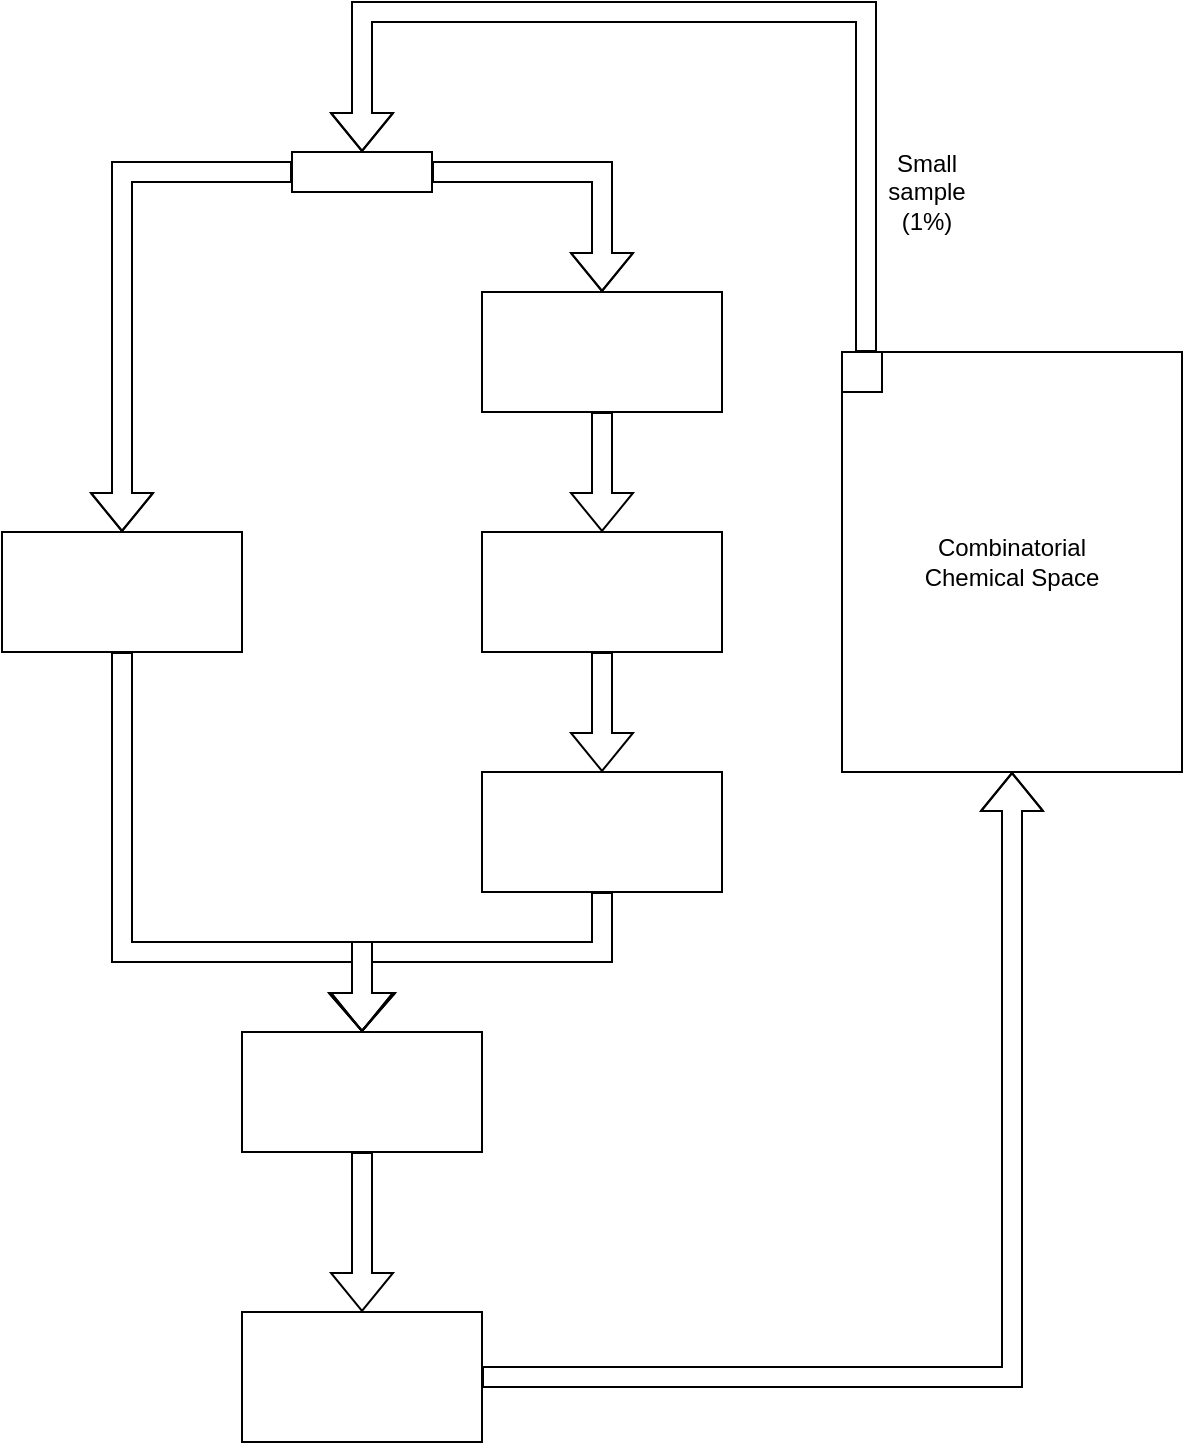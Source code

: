 <mxfile version="14.1.1" type="github">
  <diagram name="Page-1" id="90a13364-a465-7bf4-72fc-28e22215d7a0">
    <mxGraphModel dx="1422" dy="763" grid="1" gridSize="10" guides="1" tooltips="1" connect="1" arrows="1" fold="1" page="1" pageScale="1.5" pageWidth="1169" pageHeight="826" background="#ffffff" math="0" shadow="0">
      <root>
        <mxCell id="0" style=";html=1;" />
        <mxCell id="1" style=";html=1;" parent="0" />
        <mxCell id="IyIKw5Cx_Xmirl8VIL_M-1" value="&lt;div&gt;Combinatorial &lt;br&gt;&lt;/div&gt;&lt;div&gt;Chemical Space&lt;/div&gt;" style="rounded=0;whiteSpace=wrap;html=1;" vertex="1" parent="1">
          <mxGeometry x="620" y="430" width="170" height="210" as="geometry" />
        </mxCell>
        <mxCell id="IyIKw5Cx_Xmirl8VIL_M-3" value="" style="rounded=0;whiteSpace=wrap;html=1;" vertex="1" parent="1">
          <mxGeometry x="620" y="430" width="20" height="20" as="geometry" />
        </mxCell>
        <mxCell id="IyIKw5Cx_Xmirl8VIL_M-8" value="" style="group" vertex="1" connectable="0" parent="1">
          <mxGeometry x="550" y="300" width="82" height="40" as="geometry" />
        </mxCell>
        <mxCell id="IyIKw5Cx_Xmirl8VIL_M-2" style="edgeStyle=orthogonalEdgeStyle;shape=flexArrow;rounded=0;orthogonalLoop=1;jettySize=auto;html=1;entryX=0.5;entryY=0;entryDx=0;entryDy=0;" edge="1" parent="IyIKw5Cx_Xmirl8VIL_M-8" target="IyIKw5Cx_Xmirl8VIL_M-9">
          <mxGeometry relative="1" as="geometry">
            <mxPoint x="-70" y="40" as="targetPoint" />
            <mxPoint x="82" y="130" as="sourcePoint" />
            <Array as="points">
              <mxPoint x="82" y="-40" />
              <mxPoint x="-170" y="-40" />
            </Array>
          </mxGeometry>
        </mxCell>
        <mxCell id="IyIKw5Cx_Xmirl8VIL_M-24" style="edgeStyle=orthogonalEdgeStyle;shape=flexArrow;rounded=0;orthogonalLoop=1;jettySize=auto;html=1;endArrow=block;endFill=0;endSize=6;" edge="1" parent="1" source="IyIKw5Cx_Xmirl8VIL_M-9" target="IyIKw5Cx_Xmirl8VIL_M-11">
          <mxGeometry relative="1" as="geometry" />
        </mxCell>
        <mxCell id="IyIKw5Cx_Xmirl8VIL_M-25" style="edgeStyle=orthogonalEdgeStyle;shape=flexArrow;rounded=0;orthogonalLoop=1;jettySize=auto;html=1;entryX=0.5;entryY=0;entryDx=0;entryDy=0;endArrow=block;endFill=0;endSize=6;" edge="1" parent="1" source="IyIKw5Cx_Xmirl8VIL_M-9" target="IyIKw5Cx_Xmirl8VIL_M-13">
          <mxGeometry relative="1" as="geometry" />
        </mxCell>
        <mxCell id="IyIKw5Cx_Xmirl8VIL_M-9" value="" style="rounded=0;whiteSpace=wrap;html=1;" vertex="1" parent="1">
          <mxGeometry x="345" y="330" width="70" height="20" as="geometry" />
        </mxCell>
        <mxCell id="IyIKw5Cx_Xmirl8VIL_M-23" style="edgeStyle=orthogonalEdgeStyle;shape=flexArrow;rounded=0;orthogonalLoop=1;jettySize=auto;html=1;endArrow=block;" edge="1" parent="1" source="IyIKw5Cx_Xmirl8VIL_M-11">
          <mxGeometry relative="1" as="geometry">
            <mxPoint x="380" y="770" as="targetPoint" />
            <Array as="points">
              <mxPoint x="260" y="730" />
              <mxPoint x="380" y="730" />
            </Array>
          </mxGeometry>
        </mxCell>
        <mxCell id="IyIKw5Cx_Xmirl8VIL_M-11" value="" style="rounded=0;whiteSpace=wrap;html=1;" vertex="1" parent="1">
          <mxGeometry x="200" y="520" width="120" height="60" as="geometry" />
        </mxCell>
        <mxCell id="IyIKw5Cx_Xmirl8VIL_M-21" style="edgeStyle=orthogonalEdgeStyle;shape=flexArrow;rounded=0;orthogonalLoop=1;jettySize=auto;html=1;entryX=0.5;entryY=0;entryDx=0;entryDy=0;" edge="1" parent="1" source="IyIKw5Cx_Xmirl8VIL_M-12" target="IyIKw5Cx_Xmirl8VIL_M-16">
          <mxGeometry relative="1" as="geometry" />
        </mxCell>
        <mxCell id="IyIKw5Cx_Xmirl8VIL_M-12" value="" style="rounded=0;whiteSpace=wrap;html=1;" vertex="1" parent="1">
          <mxGeometry x="440" y="520" width="120" height="60" as="geometry" />
        </mxCell>
        <mxCell id="IyIKw5Cx_Xmirl8VIL_M-20" style="edgeStyle=orthogonalEdgeStyle;shape=flexArrow;rounded=0;orthogonalLoop=1;jettySize=auto;html=1;entryX=0.5;entryY=0;entryDx=0;entryDy=0;" edge="1" parent="1" source="IyIKw5Cx_Xmirl8VIL_M-13" target="IyIKw5Cx_Xmirl8VIL_M-12">
          <mxGeometry relative="1" as="geometry" />
        </mxCell>
        <mxCell id="IyIKw5Cx_Xmirl8VIL_M-13" value="" style="rounded=0;whiteSpace=wrap;html=1;" vertex="1" parent="1">
          <mxGeometry x="440" y="400" width="120" height="60" as="geometry" />
        </mxCell>
        <mxCell id="IyIKw5Cx_Xmirl8VIL_M-22" style="edgeStyle=orthogonalEdgeStyle;shape=flexArrow;rounded=0;orthogonalLoop=1;jettySize=auto;html=1;endWidth=22;endSize=6;endArrow=block;endFill=0;" edge="1" parent="1" source="IyIKw5Cx_Xmirl8VIL_M-16" target="IyIKw5Cx_Xmirl8VIL_M-17">
          <mxGeometry relative="1" as="geometry">
            <Array as="points">
              <mxPoint x="500" y="730" />
              <mxPoint x="380" y="730" />
            </Array>
          </mxGeometry>
        </mxCell>
        <mxCell id="IyIKw5Cx_Xmirl8VIL_M-16" value="" style="rounded=0;whiteSpace=wrap;html=1;" vertex="1" parent="1">
          <mxGeometry x="440" y="640" width="120" height="60" as="geometry" />
        </mxCell>
        <mxCell id="IyIKw5Cx_Xmirl8VIL_M-26" value="" style="edgeStyle=orthogonalEdgeStyle;shape=flexArrow;rounded=0;orthogonalLoop=1;jettySize=auto;html=1;endArrow=block;endFill=0;endSize=6;" edge="1" parent="1" source="IyIKw5Cx_Xmirl8VIL_M-17" target="IyIKw5Cx_Xmirl8VIL_M-18">
          <mxGeometry relative="1" as="geometry" />
        </mxCell>
        <mxCell id="IyIKw5Cx_Xmirl8VIL_M-17" value="" style="rounded=0;whiteSpace=wrap;html=1;" vertex="1" parent="1">
          <mxGeometry x="320" y="770" width="120" height="60" as="geometry" />
        </mxCell>
        <mxCell id="IyIKw5Cx_Xmirl8VIL_M-19" style="edgeStyle=orthogonalEdgeStyle;shape=flexArrow;rounded=0;orthogonalLoop=1;jettySize=auto;html=1;" edge="1" parent="1" source="IyIKw5Cx_Xmirl8VIL_M-18" target="IyIKw5Cx_Xmirl8VIL_M-1">
          <mxGeometry relative="1" as="geometry" />
        </mxCell>
        <mxCell id="IyIKw5Cx_Xmirl8VIL_M-18" value="" style="rounded=0;whiteSpace=wrap;html=1;" vertex="1" parent="1">
          <mxGeometry x="320" y="910" width="120" height="65" as="geometry" />
        </mxCell>
        <mxCell id="IyIKw5Cx_Xmirl8VIL_M-7" value="Small sample (1%)" style="rounded=0;whiteSpace=wrap;html=1;fillColor=none;strokeColor=none;" vertex="1" parent="1">
          <mxGeometry x="640" y="340" width="45" height="20" as="geometry" />
        </mxCell>
      </root>
    </mxGraphModel>
  </diagram>
</mxfile>
